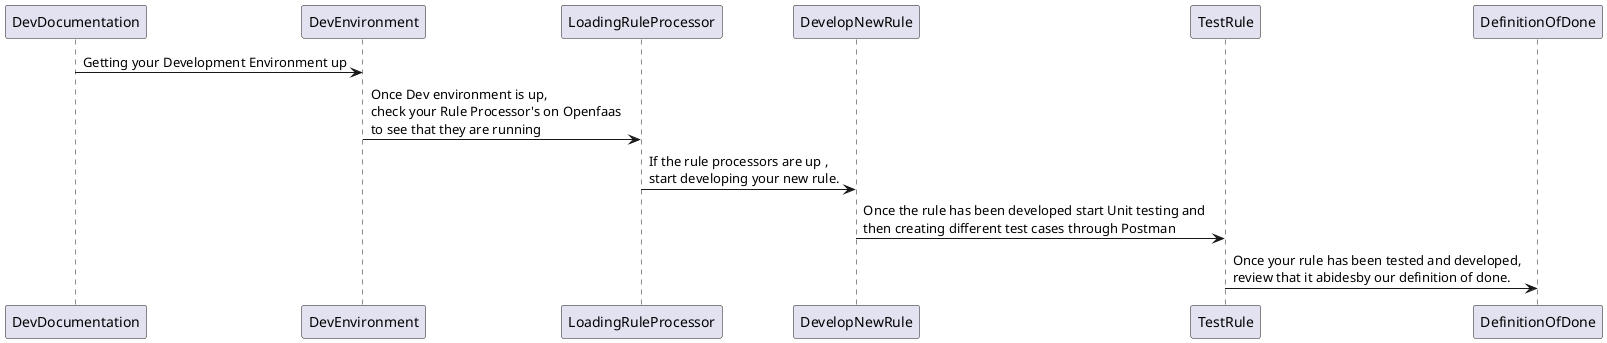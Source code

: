 @startuml

participant DevDocumentation
participant DevEnvironment
participant LoadingRuleProcessor
participant DevelopNewRule
participant TestRule
participant DefinitionOfDone

DevDocumentation -> DevEnvironment: Getting your Development Environment up
DevEnvironment -> LoadingRuleProcessor: Once Dev environment is up,\ncheck your Rule Processor's on Openfaas \nto see that they are running 
LoadingRuleProcessor-> DevelopNewRule: If the rule processors are up , \nstart developing your new rule.
DevelopNewRule -> TestRule: Once the rule has been developed start Unit testing and \nthen creating different test cases through Postman
TestRule -> DefinitionOfDone: Once your rule has been tested and developed,\nreview that it abidesby our definition of done.

@enduml
